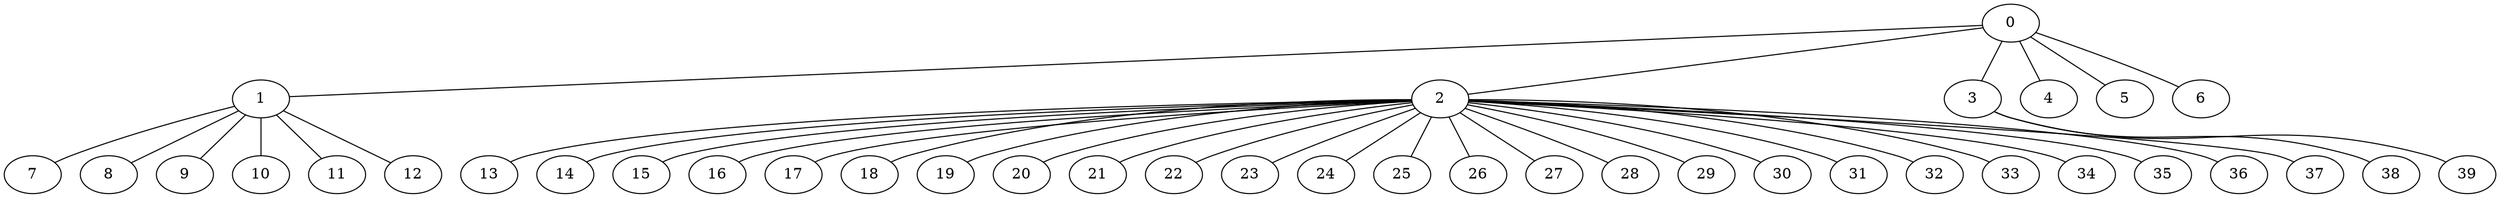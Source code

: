 
graph graphname {
    0 -- 1
0 -- 2
0 -- 3
0 -- 4
0 -- 5
0 -- 6
1 -- 7
1 -- 8
1 -- 9
1 -- 10
1 -- 11
1 -- 12
2 -- 13
2 -- 14
2 -- 15
2 -- 16
2 -- 17
2 -- 18
2 -- 19
2 -- 20
2 -- 21
2 -- 22
2 -- 23
2 -- 24
2 -- 25
2 -- 26
2 -- 27
2 -- 28
2 -- 29
2 -- 30
2 -- 31
2 -- 32
2 -- 33
2 -- 34
2 -- 35
2 -- 36
2 -- 37
3 -- 38
3 -- 39

}
